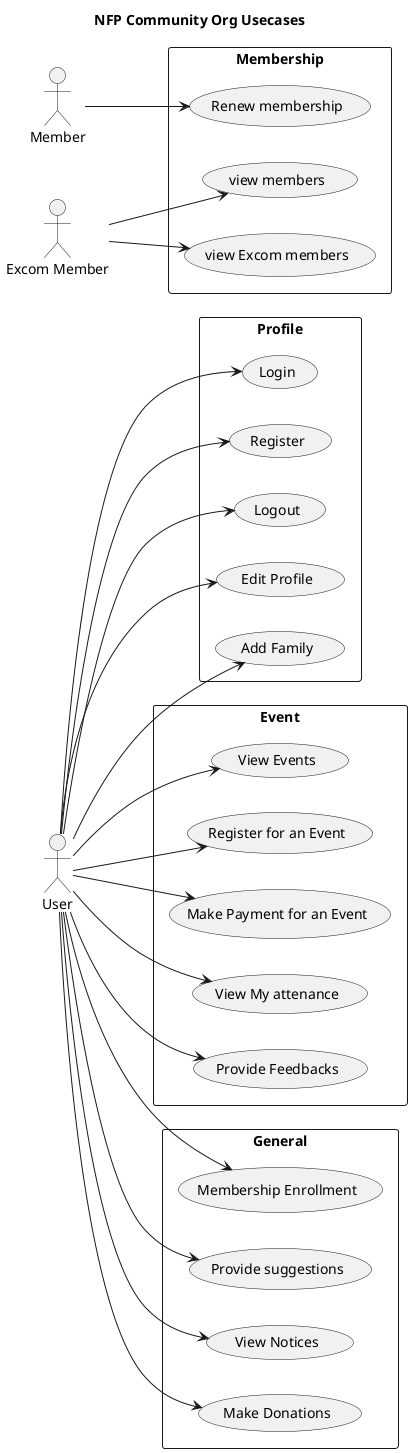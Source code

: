 @startuml

Title "NFP Community Org Usecases"
left to right direction
actor "User" as u
actor "Member" as m
actor "Excom Member" as e

rectangle Profile {
  usecase "Login" as UC1
  usecase "Register" as UC2
  usecase "Logout" as UC3
  usecase "Edit Profile" as UC4
  usecase "Add Family" as UC5

}

rectangle Event {
  usecase "View Events" as UC7
  usecase "Register for an Event" as UC8
  usecase "Make Payment for an Event" as UC9
  usecase "View My attenance" as UC10
  usecase "Provide Feedbacks" as UC12
}

rectangle General {
  usecase "Membership Enrollment" as UC6
  usecase "Provide suggestions" as UC13
  usecase "View Notices" as UC11
  usecase "View Payment Arrears" as UC14
  usecase "Make Donations" as UC14
}

u --> UC1
u --> UC2
u --> UC3
u --> UC4
u --> UC5
u --> UC6
u --> UC7
u --> UC8
u --> UC9
u --> UC10
u --> UC11
u --> UC12
u --> UC13
u --> UC14


rectangle "Membership" {
    usecase "Renew membership" as rm

}

m --> rm

rectangle "Membership" {
    usecase "view members" as vm

    usecase "view Excom members" as ve

}

e --> vm
e --> ve

@enduml
